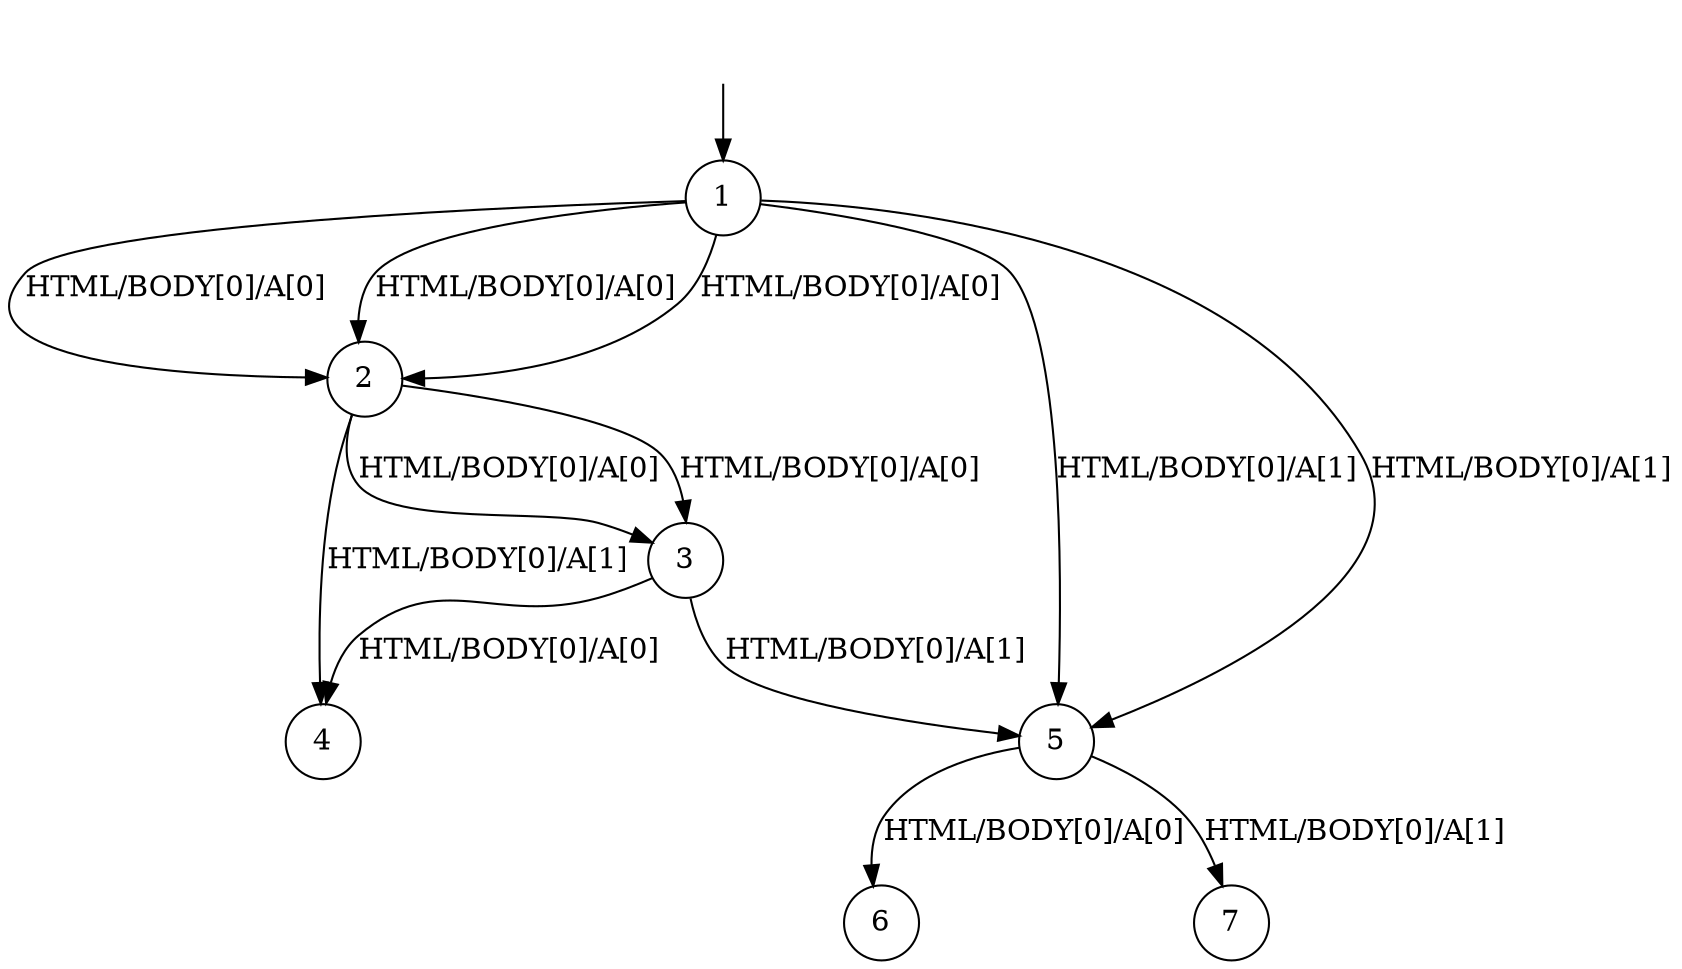 digraph G {
  1 [shape=circle,label="1"]; ## 0,7,12,17,22
  1 -> 2 [label="HTML/BODY[0]/A[0]"]; ## 1
  1 -> 5 [label="HTML/BODY[0]/A[1]"]; ## 8
  1 -> 2 [label="HTML/BODY[0]/A[0]"]; ## 13
  1 -> 5 [label="HTML/BODY[0]/A[1]"]; ## 18
  1 -> 2 [label="HTML/BODY[0]/A[0]"]; ## 23
  2 [shape=circle,label="2"]; ## 2,14,24
  2 -> 3 [label="HTML/BODY[0]/A[0]"]; ## 3
  2 -> 4 [label="HTML/BODY[0]/A[1]"]; ## 15
  2 -> 3 [label="HTML/BODY[0]/A[0]"]; ## 25
  3 [shape=circle,label="3"]; ## 4,26
  3 -> 4 [label="HTML/BODY[0]/A[0]"]; ## 5
  3 -> 5 [label="HTML/BODY[0]/A[1]"]; ## 27
  4 [shape=circle,label="4"]; ## 6,16
  5 [shape=circle,label="5"]; ## 9,19,28
  5 -> 6 [label="HTML/BODY[0]/A[0]"]; ## 10
  5 -> 7 [label="HTML/BODY[0]/A[1]"]; ## 20
  6 [shape=circle,label="6"]; ## 11
  7 [shape=circle,label="7"]; ## 21
  0 [shape=none,label=""]; ## 0
  0 -> 1; ## 0
}